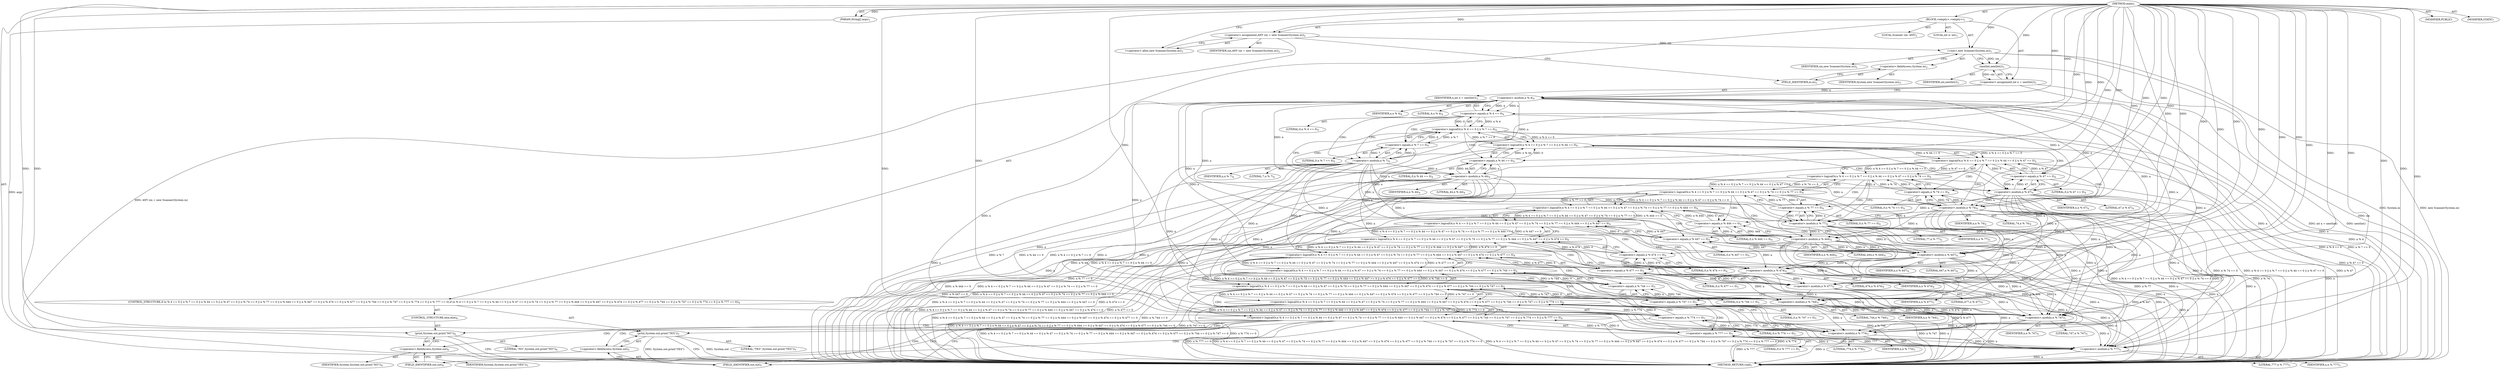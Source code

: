 digraph "main" {  
"19" [label = <(METHOD,main)<SUB>1</SUB>> ]
"20" [label = <(PARAM,String[] args)<SUB>1</SUB>> ]
"21" [label = <(BLOCK,&lt;empty&gt;,&lt;empty&gt;)<SUB>1</SUB>> ]
"4" [label = <(LOCAL,Scanner cin: ANY)<SUB>2</SUB>> ]
"22" [label = <(&lt;operator&gt;.assignment,ANY cin = new Scanner(System.in))<SUB>2</SUB>> ]
"23" [label = <(IDENTIFIER,cin,ANY cin = new Scanner(System.in))<SUB>2</SUB>> ]
"24" [label = <(&lt;operator&gt;.alloc,new Scanner(System.in))<SUB>2</SUB>> ]
"25" [label = <(&lt;init&gt;,new Scanner(System.in))<SUB>2</SUB>> ]
"3" [label = <(IDENTIFIER,cin,new Scanner(System.in))<SUB>2</SUB>> ]
"26" [label = <(&lt;operator&gt;.fieldAccess,System.in)<SUB>2</SUB>> ]
"27" [label = <(IDENTIFIER,System,new Scanner(System.in))<SUB>2</SUB>> ]
"28" [label = <(FIELD_IDENTIFIER,in,in)<SUB>2</SUB>> ]
"29" [label = <(LOCAL,int n: int)<SUB>3</SUB>> ]
"30" [label = <(&lt;operator&gt;.assignment,int n = nextInt())<SUB>3</SUB>> ]
"31" [label = <(IDENTIFIER,n,int n = nextInt())<SUB>3</SUB>> ]
"32" [label = <(nextInt,nextInt())<SUB>3</SUB>> ]
"33" [label = <(IDENTIFIER,cin,nextInt())<SUB>3</SUB>> ]
"34" [label = <(CONTROL_STRUCTURE,if (n % 4 == 0 || n % 7 == 0 || n % 44 == 0 || n % 47 == 0 || n % 74 == 0 || n % 77 == 0 || n % 444 == 0 || n % 447 == 0 || n % 474 == 0 || n % 477 == 0 || n % 744 == 0 || n % 747 == 0 || n % 774 == 0 || n % 777 == 0),if (n % 4 == 0 || n % 7 == 0 || n % 44 == 0 || n % 47 == 0 || n % 74 == 0 || n % 77 == 0 || n % 444 == 0 || n % 447 == 0 || n % 474 == 0 || n % 477 == 0 || n % 744 == 0 || n % 747 == 0 || n % 774 == 0 || n % 777 == 0))<SUB>4</SUB>> ]
"35" [label = <(&lt;operator&gt;.logicalOr,n % 4 == 0 || n % 7 == 0 || n % 44 == 0 || n % 47 == 0 || n % 74 == 0 || n % 77 == 0 || n % 444 == 0 || n % 447 == 0 || n % 474 == 0 || n % 477 == 0 || n % 744 == 0 || n % 747 == 0 || n % 774 == 0 || n % 777 == 0)<SUB>4</SUB>> ]
"36" [label = <(&lt;operator&gt;.logicalOr,n % 4 == 0 || n % 7 == 0 || n % 44 == 0 || n % 47 == 0 || n % 74 == 0 || n % 77 == 0 || n % 444 == 0 || n % 447 == 0 || n % 474 == 0 || n % 477 == 0 || n % 744 == 0 || n % 747 == 0 || n % 774 == 0)<SUB>4</SUB>> ]
"37" [label = <(&lt;operator&gt;.logicalOr,n % 4 == 0 || n % 7 == 0 || n % 44 == 0 || n % 47 == 0 || n % 74 == 0 || n % 77 == 0 || n % 444 == 0 || n % 447 == 0 || n % 474 == 0 || n % 477 == 0 || n % 744 == 0 || n % 747 == 0)<SUB>4</SUB>> ]
"38" [label = <(&lt;operator&gt;.logicalOr,n % 4 == 0 || n % 7 == 0 || n % 44 == 0 || n % 47 == 0 || n % 74 == 0 || n % 77 == 0 || n % 444 == 0 || n % 447 == 0 || n % 474 == 0 || n % 477 == 0 || n % 744 == 0)<SUB>4</SUB>> ]
"39" [label = <(&lt;operator&gt;.logicalOr,n % 4 == 0 || n % 7 == 0 || n % 44 == 0 || n % 47 == 0 || n % 74 == 0 || n % 77 == 0 || n % 444 == 0 || n % 447 == 0 || n % 474 == 0 || n % 477 == 0)<SUB>4</SUB>> ]
"40" [label = <(&lt;operator&gt;.logicalOr,n % 4 == 0 || n % 7 == 0 || n % 44 == 0 || n % 47 == 0 || n % 74 == 0 || n % 77 == 0 || n % 444 == 0 || n % 447 == 0 || n % 474 == 0)<SUB>4</SUB>> ]
"41" [label = <(&lt;operator&gt;.logicalOr,n % 4 == 0 || n % 7 == 0 || n % 44 == 0 || n % 47 == 0 || n % 74 == 0 || n % 77 == 0 || n % 444 == 0 || n % 447 == 0)<SUB>4</SUB>> ]
"42" [label = <(&lt;operator&gt;.logicalOr,n % 4 == 0 || n % 7 == 0 || n % 44 == 0 || n % 47 == 0 || n % 74 == 0 || n % 77 == 0 || n % 444 == 0)<SUB>4</SUB>> ]
"43" [label = <(&lt;operator&gt;.logicalOr,n % 4 == 0 || n % 7 == 0 || n % 44 == 0 || n % 47 == 0 || n % 74 == 0 || n % 77 == 0)<SUB>4</SUB>> ]
"44" [label = <(&lt;operator&gt;.logicalOr,n % 4 == 0 || n % 7 == 0 || n % 44 == 0 || n % 47 == 0 || n % 74 == 0)<SUB>4</SUB>> ]
"45" [label = <(&lt;operator&gt;.logicalOr,n % 4 == 0 || n % 7 == 0 || n % 44 == 0 || n % 47 == 0)<SUB>4</SUB>> ]
"46" [label = <(&lt;operator&gt;.logicalOr,n % 4 == 0 || n % 7 == 0 || n % 44 == 0)<SUB>4</SUB>> ]
"47" [label = <(&lt;operator&gt;.logicalOr,n % 4 == 0 || n % 7 == 0)<SUB>4</SUB>> ]
"48" [label = <(&lt;operator&gt;.equals,n % 4 == 0)<SUB>4</SUB>> ]
"49" [label = <(&lt;operator&gt;.modulo,n % 4)<SUB>4</SUB>> ]
"50" [label = <(IDENTIFIER,n,n % 4)<SUB>4</SUB>> ]
"51" [label = <(LITERAL,4,n % 4)<SUB>4</SUB>> ]
"52" [label = <(LITERAL,0,n % 4 == 0)<SUB>4</SUB>> ]
"53" [label = <(&lt;operator&gt;.equals,n % 7 == 0)<SUB>4</SUB>> ]
"54" [label = <(&lt;operator&gt;.modulo,n % 7)<SUB>4</SUB>> ]
"55" [label = <(IDENTIFIER,n,n % 7)<SUB>4</SUB>> ]
"56" [label = <(LITERAL,7,n % 7)<SUB>4</SUB>> ]
"57" [label = <(LITERAL,0,n % 7 == 0)<SUB>4</SUB>> ]
"58" [label = <(&lt;operator&gt;.equals,n % 44 == 0)<SUB>4</SUB>> ]
"59" [label = <(&lt;operator&gt;.modulo,n % 44)<SUB>4</SUB>> ]
"60" [label = <(IDENTIFIER,n,n % 44)<SUB>4</SUB>> ]
"61" [label = <(LITERAL,44,n % 44)<SUB>4</SUB>> ]
"62" [label = <(LITERAL,0,n % 44 == 0)<SUB>4</SUB>> ]
"63" [label = <(&lt;operator&gt;.equals,n % 47 == 0)<SUB>4</SUB>> ]
"64" [label = <(&lt;operator&gt;.modulo,n % 47)<SUB>4</SUB>> ]
"65" [label = <(IDENTIFIER,n,n % 47)<SUB>4</SUB>> ]
"66" [label = <(LITERAL,47,n % 47)<SUB>4</SUB>> ]
"67" [label = <(LITERAL,0,n % 47 == 0)<SUB>4</SUB>> ]
"68" [label = <(&lt;operator&gt;.equals,n % 74 == 0)<SUB>4</SUB>> ]
"69" [label = <(&lt;operator&gt;.modulo,n % 74)<SUB>4</SUB>> ]
"70" [label = <(IDENTIFIER,n,n % 74)<SUB>4</SUB>> ]
"71" [label = <(LITERAL,74,n % 74)<SUB>4</SUB>> ]
"72" [label = <(LITERAL,0,n % 74 == 0)<SUB>4</SUB>> ]
"73" [label = <(&lt;operator&gt;.equals,n % 77 == 0)<SUB>4</SUB>> ]
"74" [label = <(&lt;operator&gt;.modulo,n % 77)<SUB>4</SUB>> ]
"75" [label = <(IDENTIFIER,n,n % 77)<SUB>4</SUB>> ]
"76" [label = <(LITERAL,77,n % 77)<SUB>4</SUB>> ]
"77" [label = <(LITERAL,0,n % 77 == 0)<SUB>4</SUB>> ]
"78" [label = <(&lt;operator&gt;.equals,n % 444 == 0)<SUB>4</SUB>> ]
"79" [label = <(&lt;operator&gt;.modulo,n % 444)<SUB>4</SUB>> ]
"80" [label = <(IDENTIFIER,n,n % 444)<SUB>4</SUB>> ]
"81" [label = <(LITERAL,444,n % 444)<SUB>4</SUB>> ]
"82" [label = <(LITERAL,0,n % 444 == 0)<SUB>4</SUB>> ]
"83" [label = <(&lt;operator&gt;.equals,n % 447 == 0)<SUB>4</SUB>> ]
"84" [label = <(&lt;operator&gt;.modulo,n % 447)<SUB>4</SUB>> ]
"85" [label = <(IDENTIFIER,n,n % 447)<SUB>4</SUB>> ]
"86" [label = <(LITERAL,447,n % 447)<SUB>4</SUB>> ]
"87" [label = <(LITERAL,0,n % 447 == 0)<SUB>4</SUB>> ]
"88" [label = <(&lt;operator&gt;.equals,n % 474 == 0)<SUB>4</SUB>> ]
"89" [label = <(&lt;operator&gt;.modulo,n % 474)<SUB>4</SUB>> ]
"90" [label = <(IDENTIFIER,n,n % 474)<SUB>4</SUB>> ]
"91" [label = <(LITERAL,474,n % 474)<SUB>4</SUB>> ]
"92" [label = <(LITERAL,0,n % 474 == 0)<SUB>4</SUB>> ]
"93" [label = <(&lt;operator&gt;.equals,n % 477 == 0)<SUB>5</SUB>> ]
"94" [label = <(&lt;operator&gt;.modulo,n % 477)<SUB>5</SUB>> ]
"95" [label = <(IDENTIFIER,n,n % 477)<SUB>5</SUB>> ]
"96" [label = <(LITERAL,477,n % 477)<SUB>5</SUB>> ]
"97" [label = <(LITERAL,0,n % 477 == 0)<SUB>5</SUB>> ]
"98" [label = <(&lt;operator&gt;.equals,n % 744 == 0)<SUB>5</SUB>> ]
"99" [label = <(&lt;operator&gt;.modulo,n % 744)<SUB>5</SUB>> ]
"100" [label = <(IDENTIFIER,n,n % 744)<SUB>5</SUB>> ]
"101" [label = <(LITERAL,744,n % 744)<SUB>5</SUB>> ]
"102" [label = <(LITERAL,0,n % 744 == 0)<SUB>5</SUB>> ]
"103" [label = <(&lt;operator&gt;.equals,n % 747 == 0)<SUB>5</SUB>> ]
"104" [label = <(&lt;operator&gt;.modulo,n % 747)<SUB>5</SUB>> ]
"105" [label = <(IDENTIFIER,n,n % 747)<SUB>5</SUB>> ]
"106" [label = <(LITERAL,747,n % 747)<SUB>5</SUB>> ]
"107" [label = <(LITERAL,0,n % 747 == 0)<SUB>5</SUB>> ]
"108" [label = <(&lt;operator&gt;.equals,n % 774 == 0)<SUB>5</SUB>> ]
"109" [label = <(&lt;operator&gt;.modulo,n % 774)<SUB>5</SUB>> ]
"110" [label = <(IDENTIFIER,n,n % 774)<SUB>5</SUB>> ]
"111" [label = <(LITERAL,774,n % 774)<SUB>5</SUB>> ]
"112" [label = <(LITERAL,0,n % 774 == 0)<SUB>5</SUB>> ]
"113" [label = <(&lt;operator&gt;.equals,n % 777 == 0)<SUB>5</SUB>> ]
"114" [label = <(&lt;operator&gt;.modulo,n % 777)<SUB>5</SUB>> ]
"115" [label = <(IDENTIFIER,n,n % 777)<SUB>5</SUB>> ]
"116" [label = <(LITERAL,777,n % 777)<SUB>5</SUB>> ]
"117" [label = <(LITERAL,0,n % 777 == 0)<SUB>5</SUB>> ]
"118" [label = <(print,System.out.print(&quot;YES&quot;))<SUB>5</SUB>> ]
"119" [label = <(&lt;operator&gt;.fieldAccess,System.out)<SUB>5</SUB>> ]
"120" [label = <(IDENTIFIER,System,System.out.print(&quot;YES&quot;))<SUB>5</SUB>> ]
"121" [label = <(FIELD_IDENTIFIER,out,out)<SUB>5</SUB>> ]
"122" [label = <(LITERAL,&quot;YES&quot;,System.out.print(&quot;YES&quot;))<SUB>5</SUB>> ]
"123" [label = <(CONTROL_STRUCTURE,else,else)<SUB>6</SUB>> ]
"124" [label = <(print,System.out.print(&quot;NO&quot;))<SUB>6</SUB>> ]
"125" [label = <(&lt;operator&gt;.fieldAccess,System.out)<SUB>6</SUB>> ]
"126" [label = <(IDENTIFIER,System,System.out.print(&quot;NO&quot;))<SUB>6</SUB>> ]
"127" [label = <(FIELD_IDENTIFIER,out,out)<SUB>6</SUB>> ]
"128" [label = <(LITERAL,&quot;NO&quot;,System.out.print(&quot;NO&quot;))<SUB>6</SUB>> ]
"129" [label = <(MODIFIER,PUBLIC)> ]
"130" [label = <(MODIFIER,STATIC)> ]
"131" [label = <(METHOD_RETURN,void)<SUB>1</SUB>> ]
  "19" -> "20"  [ label = "AST: "] 
  "19" -> "21"  [ label = "AST: "] 
  "19" -> "129"  [ label = "AST: "] 
  "19" -> "130"  [ label = "AST: "] 
  "19" -> "131"  [ label = "AST: "] 
  "21" -> "4"  [ label = "AST: "] 
  "21" -> "22"  [ label = "AST: "] 
  "21" -> "25"  [ label = "AST: "] 
  "21" -> "29"  [ label = "AST: "] 
  "21" -> "30"  [ label = "AST: "] 
  "21" -> "34"  [ label = "AST: "] 
  "22" -> "23"  [ label = "AST: "] 
  "22" -> "24"  [ label = "AST: "] 
  "25" -> "3"  [ label = "AST: "] 
  "25" -> "26"  [ label = "AST: "] 
  "26" -> "27"  [ label = "AST: "] 
  "26" -> "28"  [ label = "AST: "] 
  "30" -> "31"  [ label = "AST: "] 
  "30" -> "32"  [ label = "AST: "] 
  "32" -> "33"  [ label = "AST: "] 
  "34" -> "35"  [ label = "AST: "] 
  "34" -> "118"  [ label = "AST: "] 
  "34" -> "123"  [ label = "AST: "] 
  "35" -> "36"  [ label = "AST: "] 
  "35" -> "113"  [ label = "AST: "] 
  "36" -> "37"  [ label = "AST: "] 
  "36" -> "108"  [ label = "AST: "] 
  "37" -> "38"  [ label = "AST: "] 
  "37" -> "103"  [ label = "AST: "] 
  "38" -> "39"  [ label = "AST: "] 
  "38" -> "98"  [ label = "AST: "] 
  "39" -> "40"  [ label = "AST: "] 
  "39" -> "93"  [ label = "AST: "] 
  "40" -> "41"  [ label = "AST: "] 
  "40" -> "88"  [ label = "AST: "] 
  "41" -> "42"  [ label = "AST: "] 
  "41" -> "83"  [ label = "AST: "] 
  "42" -> "43"  [ label = "AST: "] 
  "42" -> "78"  [ label = "AST: "] 
  "43" -> "44"  [ label = "AST: "] 
  "43" -> "73"  [ label = "AST: "] 
  "44" -> "45"  [ label = "AST: "] 
  "44" -> "68"  [ label = "AST: "] 
  "45" -> "46"  [ label = "AST: "] 
  "45" -> "63"  [ label = "AST: "] 
  "46" -> "47"  [ label = "AST: "] 
  "46" -> "58"  [ label = "AST: "] 
  "47" -> "48"  [ label = "AST: "] 
  "47" -> "53"  [ label = "AST: "] 
  "48" -> "49"  [ label = "AST: "] 
  "48" -> "52"  [ label = "AST: "] 
  "49" -> "50"  [ label = "AST: "] 
  "49" -> "51"  [ label = "AST: "] 
  "53" -> "54"  [ label = "AST: "] 
  "53" -> "57"  [ label = "AST: "] 
  "54" -> "55"  [ label = "AST: "] 
  "54" -> "56"  [ label = "AST: "] 
  "58" -> "59"  [ label = "AST: "] 
  "58" -> "62"  [ label = "AST: "] 
  "59" -> "60"  [ label = "AST: "] 
  "59" -> "61"  [ label = "AST: "] 
  "63" -> "64"  [ label = "AST: "] 
  "63" -> "67"  [ label = "AST: "] 
  "64" -> "65"  [ label = "AST: "] 
  "64" -> "66"  [ label = "AST: "] 
  "68" -> "69"  [ label = "AST: "] 
  "68" -> "72"  [ label = "AST: "] 
  "69" -> "70"  [ label = "AST: "] 
  "69" -> "71"  [ label = "AST: "] 
  "73" -> "74"  [ label = "AST: "] 
  "73" -> "77"  [ label = "AST: "] 
  "74" -> "75"  [ label = "AST: "] 
  "74" -> "76"  [ label = "AST: "] 
  "78" -> "79"  [ label = "AST: "] 
  "78" -> "82"  [ label = "AST: "] 
  "79" -> "80"  [ label = "AST: "] 
  "79" -> "81"  [ label = "AST: "] 
  "83" -> "84"  [ label = "AST: "] 
  "83" -> "87"  [ label = "AST: "] 
  "84" -> "85"  [ label = "AST: "] 
  "84" -> "86"  [ label = "AST: "] 
  "88" -> "89"  [ label = "AST: "] 
  "88" -> "92"  [ label = "AST: "] 
  "89" -> "90"  [ label = "AST: "] 
  "89" -> "91"  [ label = "AST: "] 
  "93" -> "94"  [ label = "AST: "] 
  "93" -> "97"  [ label = "AST: "] 
  "94" -> "95"  [ label = "AST: "] 
  "94" -> "96"  [ label = "AST: "] 
  "98" -> "99"  [ label = "AST: "] 
  "98" -> "102"  [ label = "AST: "] 
  "99" -> "100"  [ label = "AST: "] 
  "99" -> "101"  [ label = "AST: "] 
  "103" -> "104"  [ label = "AST: "] 
  "103" -> "107"  [ label = "AST: "] 
  "104" -> "105"  [ label = "AST: "] 
  "104" -> "106"  [ label = "AST: "] 
  "108" -> "109"  [ label = "AST: "] 
  "108" -> "112"  [ label = "AST: "] 
  "109" -> "110"  [ label = "AST: "] 
  "109" -> "111"  [ label = "AST: "] 
  "113" -> "114"  [ label = "AST: "] 
  "113" -> "117"  [ label = "AST: "] 
  "114" -> "115"  [ label = "AST: "] 
  "114" -> "116"  [ label = "AST: "] 
  "118" -> "119"  [ label = "AST: "] 
  "118" -> "122"  [ label = "AST: "] 
  "119" -> "120"  [ label = "AST: "] 
  "119" -> "121"  [ label = "AST: "] 
  "123" -> "124"  [ label = "AST: "] 
  "124" -> "125"  [ label = "AST: "] 
  "124" -> "128"  [ label = "AST: "] 
  "125" -> "126"  [ label = "AST: "] 
  "125" -> "127"  [ label = "AST: "] 
  "22" -> "28"  [ label = "CFG: "] 
  "25" -> "32"  [ label = "CFG: "] 
  "30" -> "49"  [ label = "CFG: "] 
  "24" -> "22"  [ label = "CFG: "] 
  "26" -> "25"  [ label = "CFG: "] 
  "32" -> "30"  [ label = "CFG: "] 
  "35" -> "121"  [ label = "CFG: "] 
  "35" -> "127"  [ label = "CFG: "] 
  "118" -> "131"  [ label = "CFG: "] 
  "28" -> "26"  [ label = "CFG: "] 
  "36" -> "35"  [ label = "CFG: "] 
  "36" -> "114"  [ label = "CFG: "] 
  "113" -> "35"  [ label = "CFG: "] 
  "119" -> "118"  [ label = "CFG: "] 
  "124" -> "131"  [ label = "CFG: "] 
  "37" -> "36"  [ label = "CFG: "] 
  "37" -> "109"  [ label = "CFG: "] 
  "108" -> "36"  [ label = "CFG: "] 
  "114" -> "113"  [ label = "CFG: "] 
  "121" -> "119"  [ label = "CFG: "] 
  "125" -> "124"  [ label = "CFG: "] 
  "38" -> "37"  [ label = "CFG: "] 
  "38" -> "104"  [ label = "CFG: "] 
  "103" -> "37"  [ label = "CFG: "] 
  "109" -> "108"  [ label = "CFG: "] 
  "127" -> "125"  [ label = "CFG: "] 
  "39" -> "38"  [ label = "CFG: "] 
  "39" -> "99"  [ label = "CFG: "] 
  "98" -> "38"  [ label = "CFG: "] 
  "104" -> "103"  [ label = "CFG: "] 
  "40" -> "39"  [ label = "CFG: "] 
  "40" -> "94"  [ label = "CFG: "] 
  "93" -> "39"  [ label = "CFG: "] 
  "99" -> "98"  [ label = "CFG: "] 
  "41" -> "40"  [ label = "CFG: "] 
  "41" -> "89"  [ label = "CFG: "] 
  "88" -> "40"  [ label = "CFG: "] 
  "94" -> "93"  [ label = "CFG: "] 
  "42" -> "41"  [ label = "CFG: "] 
  "42" -> "84"  [ label = "CFG: "] 
  "83" -> "41"  [ label = "CFG: "] 
  "89" -> "88"  [ label = "CFG: "] 
  "43" -> "42"  [ label = "CFG: "] 
  "43" -> "79"  [ label = "CFG: "] 
  "78" -> "42"  [ label = "CFG: "] 
  "84" -> "83"  [ label = "CFG: "] 
  "44" -> "43"  [ label = "CFG: "] 
  "44" -> "74"  [ label = "CFG: "] 
  "73" -> "43"  [ label = "CFG: "] 
  "79" -> "78"  [ label = "CFG: "] 
  "45" -> "44"  [ label = "CFG: "] 
  "45" -> "69"  [ label = "CFG: "] 
  "68" -> "44"  [ label = "CFG: "] 
  "74" -> "73"  [ label = "CFG: "] 
  "46" -> "45"  [ label = "CFG: "] 
  "46" -> "64"  [ label = "CFG: "] 
  "63" -> "45"  [ label = "CFG: "] 
  "69" -> "68"  [ label = "CFG: "] 
  "47" -> "46"  [ label = "CFG: "] 
  "47" -> "59"  [ label = "CFG: "] 
  "58" -> "46"  [ label = "CFG: "] 
  "64" -> "63"  [ label = "CFG: "] 
  "48" -> "47"  [ label = "CFG: "] 
  "48" -> "54"  [ label = "CFG: "] 
  "53" -> "47"  [ label = "CFG: "] 
  "59" -> "58"  [ label = "CFG: "] 
  "49" -> "48"  [ label = "CFG: "] 
  "54" -> "53"  [ label = "CFG: "] 
  "19" -> "24"  [ label = "CFG: "] 
  "20" -> "131"  [ label = "DDG: args"] 
  "22" -> "131"  [ label = "DDG: ANY cin = new Scanner(System.in)"] 
  "25" -> "131"  [ label = "DDG: System.in"] 
  "25" -> "131"  [ label = "DDG: new Scanner(System.in)"] 
  "32" -> "131"  [ label = "DDG: cin"] 
  "30" -> "131"  [ label = "DDG: nextInt()"] 
  "30" -> "131"  [ label = "DDG: int n = nextInt()"] 
  "49" -> "131"  [ label = "DDG: n"] 
  "48" -> "131"  [ label = "DDG: n % 4"] 
  "47" -> "131"  [ label = "DDG: n % 4 == 0"] 
  "54" -> "131"  [ label = "DDG: n"] 
  "53" -> "131"  [ label = "DDG: n % 7"] 
  "47" -> "131"  [ label = "DDG: n % 7 == 0"] 
  "46" -> "131"  [ label = "DDG: n % 4 == 0 || n % 7 == 0"] 
  "59" -> "131"  [ label = "DDG: n"] 
  "58" -> "131"  [ label = "DDG: n % 44"] 
  "46" -> "131"  [ label = "DDG: n % 44 == 0"] 
  "45" -> "131"  [ label = "DDG: n % 4 == 0 || n % 7 == 0 || n % 44 == 0"] 
  "64" -> "131"  [ label = "DDG: n"] 
  "63" -> "131"  [ label = "DDG: n % 47"] 
  "45" -> "131"  [ label = "DDG: n % 47 == 0"] 
  "44" -> "131"  [ label = "DDG: n % 4 == 0 || n % 7 == 0 || n % 44 == 0 || n % 47 == 0"] 
  "69" -> "131"  [ label = "DDG: n"] 
  "68" -> "131"  [ label = "DDG: n % 74"] 
  "44" -> "131"  [ label = "DDG: n % 74 == 0"] 
  "43" -> "131"  [ label = "DDG: n % 4 == 0 || n % 7 == 0 || n % 44 == 0 || n % 47 == 0 || n % 74 == 0"] 
  "74" -> "131"  [ label = "DDG: n"] 
  "73" -> "131"  [ label = "DDG: n % 77"] 
  "43" -> "131"  [ label = "DDG: n % 77 == 0"] 
  "42" -> "131"  [ label = "DDG: n % 4 == 0 || n % 7 == 0 || n % 44 == 0 || n % 47 == 0 || n % 74 == 0 || n % 77 == 0"] 
  "79" -> "131"  [ label = "DDG: n"] 
  "78" -> "131"  [ label = "DDG: n % 444"] 
  "42" -> "131"  [ label = "DDG: n % 444 == 0"] 
  "41" -> "131"  [ label = "DDG: n % 4 == 0 || n % 7 == 0 || n % 44 == 0 || n % 47 == 0 || n % 74 == 0 || n % 77 == 0 || n % 444 == 0"] 
  "84" -> "131"  [ label = "DDG: n"] 
  "83" -> "131"  [ label = "DDG: n % 447"] 
  "41" -> "131"  [ label = "DDG: n % 447 == 0"] 
  "40" -> "131"  [ label = "DDG: n % 4 == 0 || n % 7 == 0 || n % 44 == 0 || n % 47 == 0 || n % 74 == 0 || n % 77 == 0 || n % 444 == 0 || n % 447 == 0"] 
  "89" -> "131"  [ label = "DDG: n"] 
  "88" -> "131"  [ label = "DDG: n % 474"] 
  "40" -> "131"  [ label = "DDG: n % 474 == 0"] 
  "39" -> "131"  [ label = "DDG: n % 4 == 0 || n % 7 == 0 || n % 44 == 0 || n % 47 == 0 || n % 74 == 0 || n % 77 == 0 || n % 444 == 0 || n % 447 == 0 || n % 474 == 0"] 
  "94" -> "131"  [ label = "DDG: n"] 
  "93" -> "131"  [ label = "DDG: n % 477"] 
  "39" -> "131"  [ label = "DDG: n % 477 == 0"] 
  "38" -> "131"  [ label = "DDG: n % 4 == 0 || n % 7 == 0 || n % 44 == 0 || n % 47 == 0 || n % 74 == 0 || n % 77 == 0 || n % 444 == 0 || n % 447 == 0 || n % 474 == 0 || n % 477 == 0"] 
  "99" -> "131"  [ label = "DDG: n"] 
  "98" -> "131"  [ label = "DDG: n % 744"] 
  "38" -> "131"  [ label = "DDG: n % 744 == 0"] 
  "37" -> "131"  [ label = "DDG: n % 4 == 0 || n % 7 == 0 || n % 44 == 0 || n % 47 == 0 || n % 74 == 0 || n % 77 == 0 || n % 444 == 0 || n % 447 == 0 || n % 474 == 0 || n % 477 == 0 || n % 744 == 0"] 
  "104" -> "131"  [ label = "DDG: n"] 
  "103" -> "131"  [ label = "DDG: n % 747"] 
  "37" -> "131"  [ label = "DDG: n % 747 == 0"] 
  "36" -> "131"  [ label = "DDG: n % 4 == 0 || n % 7 == 0 || n % 44 == 0 || n % 47 == 0 || n % 74 == 0 || n % 77 == 0 || n % 444 == 0 || n % 447 == 0 || n % 474 == 0 || n % 477 == 0 || n % 744 == 0 || n % 747 == 0"] 
  "109" -> "131"  [ label = "DDG: n"] 
  "108" -> "131"  [ label = "DDG: n % 774"] 
  "36" -> "131"  [ label = "DDG: n % 774 == 0"] 
  "35" -> "131"  [ label = "DDG: n % 4 == 0 || n % 7 == 0 || n % 44 == 0 || n % 47 == 0 || n % 74 == 0 || n % 77 == 0 || n % 444 == 0 || n % 447 == 0 || n % 474 == 0 || n % 477 == 0 || n % 744 == 0 || n % 747 == 0 || n % 774 == 0"] 
  "114" -> "131"  [ label = "DDG: n"] 
  "113" -> "131"  [ label = "DDG: n % 777"] 
  "35" -> "131"  [ label = "DDG: n % 777 == 0"] 
  "35" -> "131"  [ label = "DDG: n % 4 == 0 || n % 7 == 0 || n % 44 == 0 || n % 47 == 0 || n % 74 == 0 || n % 77 == 0 || n % 444 == 0 || n % 447 == 0 || n % 474 == 0 || n % 477 == 0 || n % 744 == 0 || n % 747 == 0 || n % 774 == 0 || n % 777 == 0"] 
  "118" -> "131"  [ label = "DDG: System.out"] 
  "118" -> "131"  [ label = "DDG: System.out.print(&quot;YES&quot;)"] 
  "19" -> "20"  [ label = "DDG: "] 
  "19" -> "22"  [ label = "DDG: "] 
  "32" -> "30"  [ label = "DDG: cin"] 
  "22" -> "25"  [ label = "DDG: cin"] 
  "19" -> "25"  [ label = "DDG: "] 
  "25" -> "32"  [ label = "DDG: cin"] 
  "19" -> "32"  [ label = "DDG: "] 
  "36" -> "35"  [ label = "DDG: n % 4 == 0 || n % 7 == 0 || n % 44 == 0 || n % 47 == 0 || n % 74 == 0 || n % 77 == 0 || n % 444 == 0 || n % 447 == 0 || n % 474 == 0 || n % 477 == 0 || n % 744 == 0 || n % 747 == 0"] 
  "36" -> "35"  [ label = "DDG: n % 774 == 0"] 
  "113" -> "35"  [ label = "DDG: n % 777"] 
  "113" -> "35"  [ label = "DDG: 0"] 
  "19" -> "118"  [ label = "DDG: "] 
  "37" -> "36"  [ label = "DDG: n % 4 == 0 || n % 7 == 0 || n % 44 == 0 || n % 47 == 0 || n % 74 == 0 || n % 77 == 0 || n % 444 == 0 || n % 447 == 0 || n % 474 == 0 || n % 477 == 0 || n % 744 == 0"] 
  "37" -> "36"  [ label = "DDG: n % 747 == 0"] 
  "108" -> "36"  [ label = "DDG: n % 774"] 
  "108" -> "36"  [ label = "DDG: 0"] 
  "114" -> "113"  [ label = "DDG: n"] 
  "114" -> "113"  [ label = "DDG: 777"] 
  "19" -> "113"  [ label = "DDG: "] 
  "19" -> "124"  [ label = "DDG: "] 
  "38" -> "37"  [ label = "DDG: n % 4 == 0 || n % 7 == 0 || n % 44 == 0 || n % 47 == 0 || n % 74 == 0 || n % 77 == 0 || n % 444 == 0 || n % 447 == 0 || n % 474 == 0 || n % 477 == 0"] 
  "38" -> "37"  [ label = "DDG: n % 744 == 0"] 
  "103" -> "37"  [ label = "DDG: n % 747"] 
  "103" -> "37"  [ label = "DDG: 0"] 
  "109" -> "108"  [ label = "DDG: n"] 
  "109" -> "108"  [ label = "DDG: 774"] 
  "19" -> "108"  [ label = "DDG: "] 
  "49" -> "114"  [ label = "DDG: n"] 
  "54" -> "114"  [ label = "DDG: n"] 
  "59" -> "114"  [ label = "DDG: n"] 
  "64" -> "114"  [ label = "DDG: n"] 
  "69" -> "114"  [ label = "DDG: n"] 
  "74" -> "114"  [ label = "DDG: n"] 
  "79" -> "114"  [ label = "DDG: n"] 
  "84" -> "114"  [ label = "DDG: n"] 
  "89" -> "114"  [ label = "DDG: n"] 
  "94" -> "114"  [ label = "DDG: n"] 
  "99" -> "114"  [ label = "DDG: n"] 
  "104" -> "114"  [ label = "DDG: n"] 
  "109" -> "114"  [ label = "DDG: n"] 
  "19" -> "114"  [ label = "DDG: "] 
  "39" -> "38"  [ label = "DDG: n % 4 == 0 || n % 7 == 0 || n % 44 == 0 || n % 47 == 0 || n % 74 == 0 || n % 77 == 0 || n % 444 == 0 || n % 447 == 0 || n % 474 == 0"] 
  "39" -> "38"  [ label = "DDG: n % 477 == 0"] 
  "98" -> "38"  [ label = "DDG: n % 744"] 
  "98" -> "38"  [ label = "DDG: 0"] 
  "104" -> "103"  [ label = "DDG: n"] 
  "104" -> "103"  [ label = "DDG: 747"] 
  "19" -> "103"  [ label = "DDG: "] 
  "49" -> "109"  [ label = "DDG: n"] 
  "54" -> "109"  [ label = "DDG: n"] 
  "59" -> "109"  [ label = "DDG: n"] 
  "64" -> "109"  [ label = "DDG: n"] 
  "69" -> "109"  [ label = "DDG: n"] 
  "74" -> "109"  [ label = "DDG: n"] 
  "79" -> "109"  [ label = "DDG: n"] 
  "84" -> "109"  [ label = "DDG: n"] 
  "89" -> "109"  [ label = "DDG: n"] 
  "94" -> "109"  [ label = "DDG: n"] 
  "99" -> "109"  [ label = "DDG: n"] 
  "104" -> "109"  [ label = "DDG: n"] 
  "19" -> "109"  [ label = "DDG: "] 
  "40" -> "39"  [ label = "DDG: n % 4 == 0 || n % 7 == 0 || n % 44 == 0 || n % 47 == 0 || n % 74 == 0 || n % 77 == 0 || n % 444 == 0 || n % 447 == 0"] 
  "40" -> "39"  [ label = "DDG: n % 474 == 0"] 
  "93" -> "39"  [ label = "DDG: n % 477"] 
  "93" -> "39"  [ label = "DDG: 0"] 
  "99" -> "98"  [ label = "DDG: n"] 
  "99" -> "98"  [ label = "DDG: 744"] 
  "19" -> "98"  [ label = "DDG: "] 
  "49" -> "104"  [ label = "DDG: n"] 
  "54" -> "104"  [ label = "DDG: n"] 
  "59" -> "104"  [ label = "DDG: n"] 
  "64" -> "104"  [ label = "DDG: n"] 
  "69" -> "104"  [ label = "DDG: n"] 
  "74" -> "104"  [ label = "DDG: n"] 
  "79" -> "104"  [ label = "DDG: n"] 
  "84" -> "104"  [ label = "DDG: n"] 
  "89" -> "104"  [ label = "DDG: n"] 
  "94" -> "104"  [ label = "DDG: n"] 
  "99" -> "104"  [ label = "DDG: n"] 
  "19" -> "104"  [ label = "DDG: "] 
  "41" -> "40"  [ label = "DDG: n % 4 == 0 || n % 7 == 0 || n % 44 == 0 || n % 47 == 0 || n % 74 == 0 || n % 77 == 0 || n % 444 == 0"] 
  "41" -> "40"  [ label = "DDG: n % 447 == 0"] 
  "88" -> "40"  [ label = "DDG: n % 474"] 
  "88" -> "40"  [ label = "DDG: 0"] 
  "94" -> "93"  [ label = "DDG: n"] 
  "94" -> "93"  [ label = "DDG: 477"] 
  "19" -> "93"  [ label = "DDG: "] 
  "49" -> "99"  [ label = "DDG: n"] 
  "54" -> "99"  [ label = "DDG: n"] 
  "59" -> "99"  [ label = "DDG: n"] 
  "64" -> "99"  [ label = "DDG: n"] 
  "69" -> "99"  [ label = "DDG: n"] 
  "74" -> "99"  [ label = "DDG: n"] 
  "79" -> "99"  [ label = "DDG: n"] 
  "84" -> "99"  [ label = "DDG: n"] 
  "89" -> "99"  [ label = "DDG: n"] 
  "94" -> "99"  [ label = "DDG: n"] 
  "19" -> "99"  [ label = "DDG: "] 
  "42" -> "41"  [ label = "DDG: n % 4 == 0 || n % 7 == 0 || n % 44 == 0 || n % 47 == 0 || n % 74 == 0 || n % 77 == 0"] 
  "42" -> "41"  [ label = "DDG: n % 444 == 0"] 
  "83" -> "41"  [ label = "DDG: n % 447"] 
  "83" -> "41"  [ label = "DDG: 0"] 
  "89" -> "88"  [ label = "DDG: n"] 
  "89" -> "88"  [ label = "DDG: 474"] 
  "19" -> "88"  [ label = "DDG: "] 
  "49" -> "94"  [ label = "DDG: n"] 
  "54" -> "94"  [ label = "DDG: n"] 
  "59" -> "94"  [ label = "DDG: n"] 
  "64" -> "94"  [ label = "DDG: n"] 
  "69" -> "94"  [ label = "DDG: n"] 
  "74" -> "94"  [ label = "DDG: n"] 
  "79" -> "94"  [ label = "DDG: n"] 
  "84" -> "94"  [ label = "DDG: n"] 
  "89" -> "94"  [ label = "DDG: n"] 
  "19" -> "94"  [ label = "DDG: "] 
  "43" -> "42"  [ label = "DDG: n % 4 == 0 || n % 7 == 0 || n % 44 == 0 || n % 47 == 0 || n % 74 == 0"] 
  "43" -> "42"  [ label = "DDG: n % 77 == 0"] 
  "78" -> "42"  [ label = "DDG: n % 444"] 
  "78" -> "42"  [ label = "DDG: 0"] 
  "84" -> "83"  [ label = "DDG: n"] 
  "84" -> "83"  [ label = "DDG: 447"] 
  "19" -> "83"  [ label = "DDG: "] 
  "49" -> "89"  [ label = "DDG: n"] 
  "54" -> "89"  [ label = "DDG: n"] 
  "59" -> "89"  [ label = "DDG: n"] 
  "64" -> "89"  [ label = "DDG: n"] 
  "69" -> "89"  [ label = "DDG: n"] 
  "74" -> "89"  [ label = "DDG: n"] 
  "79" -> "89"  [ label = "DDG: n"] 
  "84" -> "89"  [ label = "DDG: n"] 
  "19" -> "89"  [ label = "DDG: "] 
  "44" -> "43"  [ label = "DDG: n % 4 == 0 || n % 7 == 0 || n % 44 == 0 || n % 47 == 0"] 
  "44" -> "43"  [ label = "DDG: n % 74 == 0"] 
  "73" -> "43"  [ label = "DDG: n % 77"] 
  "73" -> "43"  [ label = "DDG: 0"] 
  "79" -> "78"  [ label = "DDG: n"] 
  "79" -> "78"  [ label = "DDG: 444"] 
  "19" -> "78"  [ label = "DDG: "] 
  "49" -> "84"  [ label = "DDG: n"] 
  "54" -> "84"  [ label = "DDG: n"] 
  "59" -> "84"  [ label = "DDG: n"] 
  "64" -> "84"  [ label = "DDG: n"] 
  "69" -> "84"  [ label = "DDG: n"] 
  "74" -> "84"  [ label = "DDG: n"] 
  "79" -> "84"  [ label = "DDG: n"] 
  "19" -> "84"  [ label = "DDG: "] 
  "45" -> "44"  [ label = "DDG: n % 4 == 0 || n % 7 == 0 || n % 44 == 0"] 
  "45" -> "44"  [ label = "DDG: n % 47 == 0"] 
  "68" -> "44"  [ label = "DDG: n % 74"] 
  "68" -> "44"  [ label = "DDG: 0"] 
  "74" -> "73"  [ label = "DDG: n"] 
  "74" -> "73"  [ label = "DDG: 77"] 
  "19" -> "73"  [ label = "DDG: "] 
  "49" -> "79"  [ label = "DDG: n"] 
  "54" -> "79"  [ label = "DDG: n"] 
  "59" -> "79"  [ label = "DDG: n"] 
  "64" -> "79"  [ label = "DDG: n"] 
  "69" -> "79"  [ label = "DDG: n"] 
  "74" -> "79"  [ label = "DDG: n"] 
  "19" -> "79"  [ label = "DDG: "] 
  "46" -> "45"  [ label = "DDG: n % 4 == 0 || n % 7 == 0"] 
  "46" -> "45"  [ label = "DDG: n % 44 == 0"] 
  "63" -> "45"  [ label = "DDG: n % 47"] 
  "63" -> "45"  [ label = "DDG: 0"] 
  "69" -> "68"  [ label = "DDG: n"] 
  "69" -> "68"  [ label = "DDG: 74"] 
  "19" -> "68"  [ label = "DDG: "] 
  "49" -> "74"  [ label = "DDG: n"] 
  "54" -> "74"  [ label = "DDG: n"] 
  "59" -> "74"  [ label = "DDG: n"] 
  "64" -> "74"  [ label = "DDG: n"] 
  "69" -> "74"  [ label = "DDG: n"] 
  "19" -> "74"  [ label = "DDG: "] 
  "47" -> "46"  [ label = "DDG: n % 4 == 0"] 
  "47" -> "46"  [ label = "DDG: n % 7 == 0"] 
  "58" -> "46"  [ label = "DDG: n % 44"] 
  "58" -> "46"  [ label = "DDG: 0"] 
  "64" -> "63"  [ label = "DDG: n"] 
  "64" -> "63"  [ label = "DDG: 47"] 
  "19" -> "63"  [ label = "DDG: "] 
  "49" -> "69"  [ label = "DDG: n"] 
  "54" -> "69"  [ label = "DDG: n"] 
  "59" -> "69"  [ label = "DDG: n"] 
  "64" -> "69"  [ label = "DDG: n"] 
  "19" -> "69"  [ label = "DDG: "] 
  "48" -> "47"  [ label = "DDG: n % 4"] 
  "48" -> "47"  [ label = "DDG: 0"] 
  "53" -> "47"  [ label = "DDG: n % 7"] 
  "53" -> "47"  [ label = "DDG: 0"] 
  "59" -> "58"  [ label = "DDG: n"] 
  "59" -> "58"  [ label = "DDG: 44"] 
  "19" -> "58"  [ label = "DDG: "] 
  "49" -> "64"  [ label = "DDG: n"] 
  "54" -> "64"  [ label = "DDG: n"] 
  "59" -> "64"  [ label = "DDG: n"] 
  "19" -> "64"  [ label = "DDG: "] 
  "49" -> "48"  [ label = "DDG: n"] 
  "49" -> "48"  [ label = "DDG: 4"] 
  "19" -> "48"  [ label = "DDG: "] 
  "54" -> "53"  [ label = "DDG: n"] 
  "54" -> "53"  [ label = "DDG: 7"] 
  "19" -> "53"  [ label = "DDG: "] 
  "49" -> "59"  [ label = "DDG: n"] 
  "54" -> "59"  [ label = "DDG: n"] 
  "19" -> "59"  [ label = "DDG: "] 
  "30" -> "49"  [ label = "DDG: n"] 
  "19" -> "49"  [ label = "DDG: "] 
  "49" -> "54"  [ label = "DDG: n"] 
  "19" -> "54"  [ label = "DDG: "] 
  "35" -> "119"  [ label = "CDG: "] 
  "35" -> "121"  [ label = "CDG: "] 
  "35" -> "118"  [ label = "CDG: "] 
  "35" -> "127"  [ label = "CDG: "] 
  "35" -> "124"  [ label = "CDG: "] 
  "35" -> "125"  [ label = "CDG: "] 
  "36" -> "113"  [ label = "CDG: "] 
  "36" -> "114"  [ label = "CDG: "] 
  "37" -> "108"  [ label = "CDG: "] 
  "37" -> "109"  [ label = "CDG: "] 
  "38" -> "103"  [ label = "CDG: "] 
  "38" -> "104"  [ label = "CDG: "] 
  "39" -> "98"  [ label = "CDG: "] 
  "39" -> "99"  [ label = "CDG: "] 
  "40" -> "94"  [ label = "CDG: "] 
  "40" -> "93"  [ label = "CDG: "] 
  "41" -> "89"  [ label = "CDG: "] 
  "41" -> "88"  [ label = "CDG: "] 
  "42" -> "84"  [ label = "CDG: "] 
  "42" -> "83"  [ label = "CDG: "] 
  "43" -> "79"  [ label = "CDG: "] 
  "43" -> "78"  [ label = "CDG: "] 
  "44" -> "73"  [ label = "CDG: "] 
  "44" -> "74"  [ label = "CDG: "] 
  "45" -> "68"  [ label = "CDG: "] 
  "45" -> "69"  [ label = "CDG: "] 
  "46" -> "64"  [ label = "CDG: "] 
  "46" -> "63"  [ label = "CDG: "] 
  "47" -> "59"  [ label = "CDG: "] 
  "47" -> "58"  [ label = "CDG: "] 
  "48" -> "54"  [ label = "CDG: "] 
  "48" -> "53"  [ label = "CDG: "] 
}
